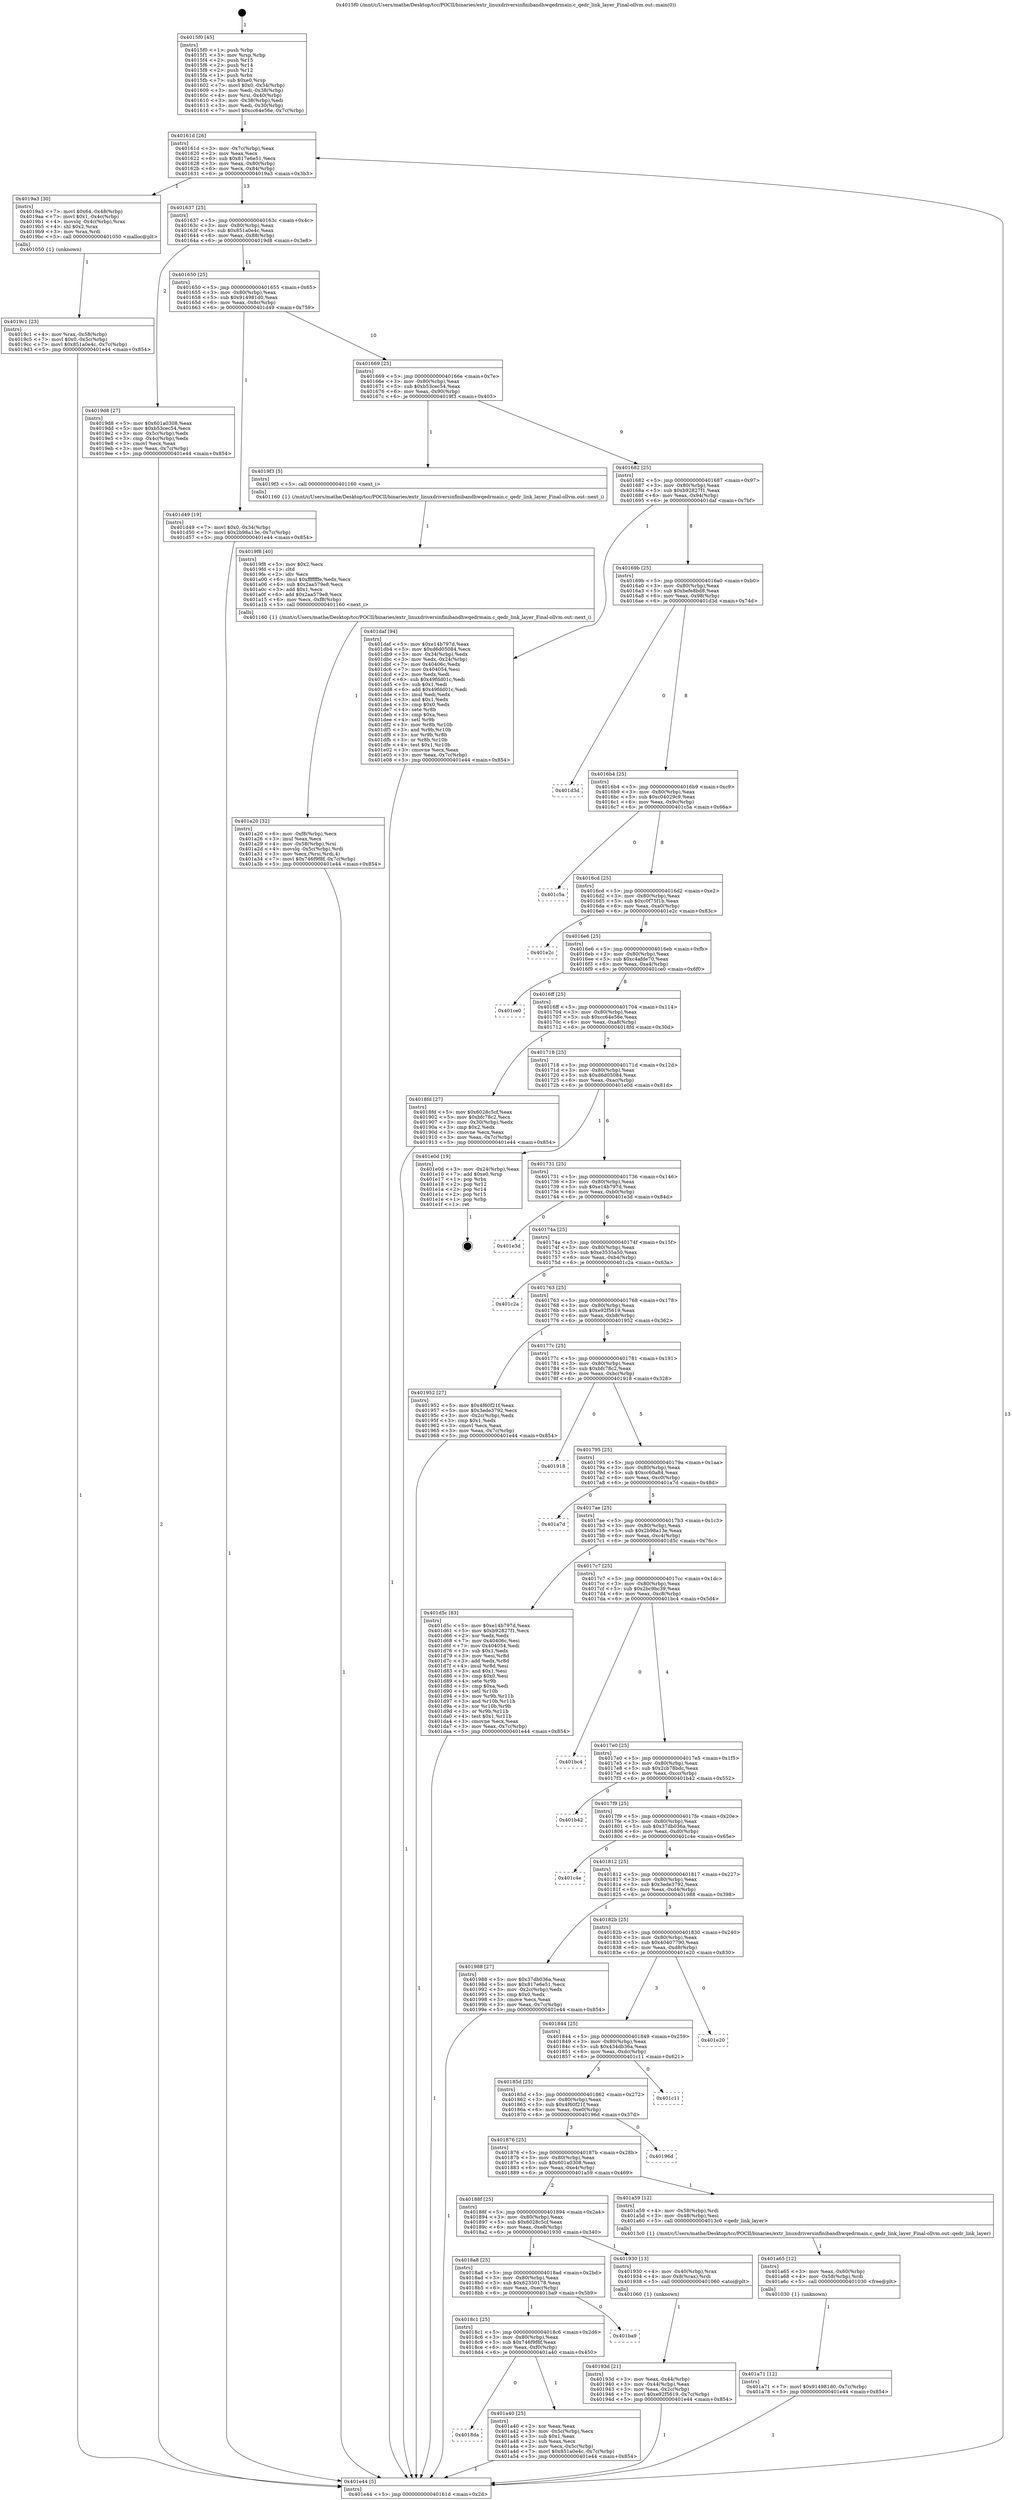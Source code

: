 digraph "0x4015f0" {
  label = "0x4015f0 (/mnt/c/Users/mathe/Desktop/tcc/POCII/binaries/extr_linuxdriversinfinibandhwqedrmain.c_qedr_link_layer_Final-ollvm.out::main(0))"
  labelloc = "t"
  node[shape=record]

  Entry [label="",width=0.3,height=0.3,shape=circle,fillcolor=black,style=filled]
  "0x40161d" [label="{
     0x40161d [26]\l
     | [instrs]\l
     &nbsp;&nbsp;0x40161d \<+3\>: mov -0x7c(%rbp),%eax\l
     &nbsp;&nbsp;0x401620 \<+2\>: mov %eax,%ecx\l
     &nbsp;&nbsp;0x401622 \<+6\>: sub $0x817e6e51,%ecx\l
     &nbsp;&nbsp;0x401628 \<+3\>: mov %eax,-0x80(%rbp)\l
     &nbsp;&nbsp;0x40162b \<+6\>: mov %ecx,-0x84(%rbp)\l
     &nbsp;&nbsp;0x401631 \<+6\>: je 00000000004019a3 \<main+0x3b3\>\l
  }"]
  "0x4019a3" [label="{
     0x4019a3 [30]\l
     | [instrs]\l
     &nbsp;&nbsp;0x4019a3 \<+7\>: movl $0x64,-0x48(%rbp)\l
     &nbsp;&nbsp;0x4019aa \<+7\>: movl $0x1,-0x4c(%rbp)\l
     &nbsp;&nbsp;0x4019b1 \<+4\>: movslq -0x4c(%rbp),%rax\l
     &nbsp;&nbsp;0x4019b5 \<+4\>: shl $0x2,%rax\l
     &nbsp;&nbsp;0x4019b9 \<+3\>: mov %rax,%rdi\l
     &nbsp;&nbsp;0x4019bc \<+5\>: call 0000000000401050 \<malloc@plt\>\l
     | [calls]\l
     &nbsp;&nbsp;0x401050 \{1\} (unknown)\l
  }"]
  "0x401637" [label="{
     0x401637 [25]\l
     | [instrs]\l
     &nbsp;&nbsp;0x401637 \<+5\>: jmp 000000000040163c \<main+0x4c\>\l
     &nbsp;&nbsp;0x40163c \<+3\>: mov -0x80(%rbp),%eax\l
     &nbsp;&nbsp;0x40163f \<+5\>: sub $0x851a0e4c,%eax\l
     &nbsp;&nbsp;0x401644 \<+6\>: mov %eax,-0x88(%rbp)\l
     &nbsp;&nbsp;0x40164a \<+6\>: je 00000000004019d8 \<main+0x3e8\>\l
  }"]
  Exit [label="",width=0.3,height=0.3,shape=circle,fillcolor=black,style=filled,peripheries=2]
  "0x4019d8" [label="{
     0x4019d8 [27]\l
     | [instrs]\l
     &nbsp;&nbsp;0x4019d8 \<+5\>: mov $0x601a0308,%eax\l
     &nbsp;&nbsp;0x4019dd \<+5\>: mov $0xb53cec54,%ecx\l
     &nbsp;&nbsp;0x4019e2 \<+3\>: mov -0x5c(%rbp),%edx\l
     &nbsp;&nbsp;0x4019e5 \<+3\>: cmp -0x4c(%rbp),%edx\l
     &nbsp;&nbsp;0x4019e8 \<+3\>: cmovl %ecx,%eax\l
     &nbsp;&nbsp;0x4019eb \<+3\>: mov %eax,-0x7c(%rbp)\l
     &nbsp;&nbsp;0x4019ee \<+5\>: jmp 0000000000401e44 \<main+0x854\>\l
  }"]
  "0x401650" [label="{
     0x401650 [25]\l
     | [instrs]\l
     &nbsp;&nbsp;0x401650 \<+5\>: jmp 0000000000401655 \<main+0x65\>\l
     &nbsp;&nbsp;0x401655 \<+3\>: mov -0x80(%rbp),%eax\l
     &nbsp;&nbsp;0x401658 \<+5\>: sub $0x914981d0,%eax\l
     &nbsp;&nbsp;0x40165d \<+6\>: mov %eax,-0x8c(%rbp)\l
     &nbsp;&nbsp;0x401663 \<+6\>: je 0000000000401d49 \<main+0x759\>\l
  }"]
  "0x401a71" [label="{
     0x401a71 [12]\l
     | [instrs]\l
     &nbsp;&nbsp;0x401a71 \<+7\>: movl $0x914981d0,-0x7c(%rbp)\l
     &nbsp;&nbsp;0x401a78 \<+5\>: jmp 0000000000401e44 \<main+0x854\>\l
  }"]
  "0x401d49" [label="{
     0x401d49 [19]\l
     | [instrs]\l
     &nbsp;&nbsp;0x401d49 \<+7\>: movl $0x0,-0x34(%rbp)\l
     &nbsp;&nbsp;0x401d50 \<+7\>: movl $0x2b98a13e,-0x7c(%rbp)\l
     &nbsp;&nbsp;0x401d57 \<+5\>: jmp 0000000000401e44 \<main+0x854\>\l
  }"]
  "0x401669" [label="{
     0x401669 [25]\l
     | [instrs]\l
     &nbsp;&nbsp;0x401669 \<+5\>: jmp 000000000040166e \<main+0x7e\>\l
     &nbsp;&nbsp;0x40166e \<+3\>: mov -0x80(%rbp),%eax\l
     &nbsp;&nbsp;0x401671 \<+5\>: sub $0xb53cec54,%eax\l
     &nbsp;&nbsp;0x401676 \<+6\>: mov %eax,-0x90(%rbp)\l
     &nbsp;&nbsp;0x40167c \<+6\>: je 00000000004019f3 \<main+0x403\>\l
  }"]
  "0x401a65" [label="{
     0x401a65 [12]\l
     | [instrs]\l
     &nbsp;&nbsp;0x401a65 \<+3\>: mov %eax,-0x60(%rbp)\l
     &nbsp;&nbsp;0x401a68 \<+4\>: mov -0x58(%rbp),%rdi\l
     &nbsp;&nbsp;0x401a6c \<+5\>: call 0000000000401030 \<free@plt\>\l
     | [calls]\l
     &nbsp;&nbsp;0x401030 \{1\} (unknown)\l
  }"]
  "0x4019f3" [label="{
     0x4019f3 [5]\l
     | [instrs]\l
     &nbsp;&nbsp;0x4019f3 \<+5\>: call 0000000000401160 \<next_i\>\l
     | [calls]\l
     &nbsp;&nbsp;0x401160 \{1\} (/mnt/c/Users/mathe/Desktop/tcc/POCII/binaries/extr_linuxdriversinfinibandhwqedrmain.c_qedr_link_layer_Final-ollvm.out::next_i)\l
  }"]
  "0x401682" [label="{
     0x401682 [25]\l
     | [instrs]\l
     &nbsp;&nbsp;0x401682 \<+5\>: jmp 0000000000401687 \<main+0x97\>\l
     &nbsp;&nbsp;0x401687 \<+3\>: mov -0x80(%rbp),%eax\l
     &nbsp;&nbsp;0x40168a \<+5\>: sub $0xb92827f1,%eax\l
     &nbsp;&nbsp;0x40168f \<+6\>: mov %eax,-0x94(%rbp)\l
     &nbsp;&nbsp;0x401695 \<+6\>: je 0000000000401daf \<main+0x7bf\>\l
  }"]
  "0x4018da" [label="{
     0x4018da\l
  }", style=dashed]
  "0x401daf" [label="{
     0x401daf [94]\l
     | [instrs]\l
     &nbsp;&nbsp;0x401daf \<+5\>: mov $0xe14b797d,%eax\l
     &nbsp;&nbsp;0x401db4 \<+5\>: mov $0xd6d05084,%ecx\l
     &nbsp;&nbsp;0x401db9 \<+3\>: mov -0x34(%rbp),%edx\l
     &nbsp;&nbsp;0x401dbc \<+3\>: mov %edx,-0x24(%rbp)\l
     &nbsp;&nbsp;0x401dbf \<+7\>: mov 0x40406c,%edx\l
     &nbsp;&nbsp;0x401dc6 \<+7\>: mov 0x404054,%esi\l
     &nbsp;&nbsp;0x401dcd \<+2\>: mov %edx,%edi\l
     &nbsp;&nbsp;0x401dcf \<+6\>: sub $0x49fdd01c,%edi\l
     &nbsp;&nbsp;0x401dd5 \<+3\>: sub $0x1,%edi\l
     &nbsp;&nbsp;0x401dd8 \<+6\>: add $0x49fdd01c,%edi\l
     &nbsp;&nbsp;0x401dde \<+3\>: imul %edi,%edx\l
     &nbsp;&nbsp;0x401de1 \<+3\>: and $0x1,%edx\l
     &nbsp;&nbsp;0x401de4 \<+3\>: cmp $0x0,%edx\l
     &nbsp;&nbsp;0x401de7 \<+4\>: sete %r8b\l
     &nbsp;&nbsp;0x401deb \<+3\>: cmp $0xa,%esi\l
     &nbsp;&nbsp;0x401dee \<+4\>: setl %r9b\l
     &nbsp;&nbsp;0x401df2 \<+3\>: mov %r8b,%r10b\l
     &nbsp;&nbsp;0x401df5 \<+3\>: and %r9b,%r10b\l
     &nbsp;&nbsp;0x401df8 \<+3\>: xor %r9b,%r8b\l
     &nbsp;&nbsp;0x401dfb \<+3\>: or %r8b,%r10b\l
     &nbsp;&nbsp;0x401dfe \<+4\>: test $0x1,%r10b\l
     &nbsp;&nbsp;0x401e02 \<+3\>: cmovne %ecx,%eax\l
     &nbsp;&nbsp;0x401e05 \<+3\>: mov %eax,-0x7c(%rbp)\l
     &nbsp;&nbsp;0x401e08 \<+5\>: jmp 0000000000401e44 \<main+0x854\>\l
  }"]
  "0x40169b" [label="{
     0x40169b [25]\l
     | [instrs]\l
     &nbsp;&nbsp;0x40169b \<+5\>: jmp 00000000004016a0 \<main+0xb0\>\l
     &nbsp;&nbsp;0x4016a0 \<+3\>: mov -0x80(%rbp),%eax\l
     &nbsp;&nbsp;0x4016a3 \<+5\>: sub $0xbefe8bd8,%eax\l
     &nbsp;&nbsp;0x4016a8 \<+6\>: mov %eax,-0x98(%rbp)\l
     &nbsp;&nbsp;0x4016ae \<+6\>: je 0000000000401d3d \<main+0x74d\>\l
  }"]
  "0x401a40" [label="{
     0x401a40 [25]\l
     | [instrs]\l
     &nbsp;&nbsp;0x401a40 \<+2\>: xor %eax,%eax\l
     &nbsp;&nbsp;0x401a42 \<+3\>: mov -0x5c(%rbp),%ecx\l
     &nbsp;&nbsp;0x401a45 \<+3\>: sub $0x1,%eax\l
     &nbsp;&nbsp;0x401a48 \<+2\>: sub %eax,%ecx\l
     &nbsp;&nbsp;0x401a4a \<+3\>: mov %ecx,-0x5c(%rbp)\l
     &nbsp;&nbsp;0x401a4d \<+7\>: movl $0x851a0e4c,-0x7c(%rbp)\l
     &nbsp;&nbsp;0x401a54 \<+5\>: jmp 0000000000401e44 \<main+0x854\>\l
  }"]
  "0x401d3d" [label="{
     0x401d3d\l
  }", style=dashed]
  "0x4016b4" [label="{
     0x4016b4 [25]\l
     | [instrs]\l
     &nbsp;&nbsp;0x4016b4 \<+5\>: jmp 00000000004016b9 \<main+0xc9\>\l
     &nbsp;&nbsp;0x4016b9 \<+3\>: mov -0x80(%rbp),%eax\l
     &nbsp;&nbsp;0x4016bc \<+5\>: sub $0xc04029c9,%eax\l
     &nbsp;&nbsp;0x4016c1 \<+6\>: mov %eax,-0x9c(%rbp)\l
     &nbsp;&nbsp;0x4016c7 \<+6\>: je 0000000000401c5a \<main+0x66a\>\l
  }"]
  "0x4018c1" [label="{
     0x4018c1 [25]\l
     | [instrs]\l
     &nbsp;&nbsp;0x4018c1 \<+5\>: jmp 00000000004018c6 \<main+0x2d6\>\l
     &nbsp;&nbsp;0x4018c6 \<+3\>: mov -0x80(%rbp),%eax\l
     &nbsp;&nbsp;0x4018c9 \<+5\>: sub $0x746f9f8f,%eax\l
     &nbsp;&nbsp;0x4018ce \<+6\>: mov %eax,-0xf0(%rbp)\l
     &nbsp;&nbsp;0x4018d4 \<+6\>: je 0000000000401a40 \<main+0x450\>\l
  }"]
  "0x401c5a" [label="{
     0x401c5a\l
  }", style=dashed]
  "0x4016cd" [label="{
     0x4016cd [25]\l
     | [instrs]\l
     &nbsp;&nbsp;0x4016cd \<+5\>: jmp 00000000004016d2 \<main+0xe2\>\l
     &nbsp;&nbsp;0x4016d2 \<+3\>: mov -0x80(%rbp),%eax\l
     &nbsp;&nbsp;0x4016d5 \<+5\>: sub $0xc0f75f1b,%eax\l
     &nbsp;&nbsp;0x4016da \<+6\>: mov %eax,-0xa0(%rbp)\l
     &nbsp;&nbsp;0x4016e0 \<+6\>: je 0000000000401e2c \<main+0x83c\>\l
  }"]
  "0x401ba9" [label="{
     0x401ba9\l
  }", style=dashed]
  "0x401e2c" [label="{
     0x401e2c\l
  }", style=dashed]
  "0x4016e6" [label="{
     0x4016e6 [25]\l
     | [instrs]\l
     &nbsp;&nbsp;0x4016e6 \<+5\>: jmp 00000000004016eb \<main+0xfb\>\l
     &nbsp;&nbsp;0x4016eb \<+3\>: mov -0x80(%rbp),%eax\l
     &nbsp;&nbsp;0x4016ee \<+5\>: sub $0xc4afde70,%eax\l
     &nbsp;&nbsp;0x4016f3 \<+6\>: mov %eax,-0xa4(%rbp)\l
     &nbsp;&nbsp;0x4016f9 \<+6\>: je 0000000000401ce0 \<main+0x6f0\>\l
  }"]
  "0x401a20" [label="{
     0x401a20 [32]\l
     | [instrs]\l
     &nbsp;&nbsp;0x401a20 \<+6\>: mov -0xf8(%rbp),%ecx\l
     &nbsp;&nbsp;0x401a26 \<+3\>: imul %eax,%ecx\l
     &nbsp;&nbsp;0x401a29 \<+4\>: mov -0x58(%rbp),%rsi\l
     &nbsp;&nbsp;0x401a2d \<+4\>: movslq -0x5c(%rbp),%rdi\l
     &nbsp;&nbsp;0x401a31 \<+3\>: mov %ecx,(%rsi,%rdi,4)\l
     &nbsp;&nbsp;0x401a34 \<+7\>: movl $0x746f9f8f,-0x7c(%rbp)\l
     &nbsp;&nbsp;0x401a3b \<+5\>: jmp 0000000000401e44 \<main+0x854\>\l
  }"]
  "0x401ce0" [label="{
     0x401ce0\l
  }", style=dashed]
  "0x4016ff" [label="{
     0x4016ff [25]\l
     | [instrs]\l
     &nbsp;&nbsp;0x4016ff \<+5\>: jmp 0000000000401704 \<main+0x114\>\l
     &nbsp;&nbsp;0x401704 \<+3\>: mov -0x80(%rbp),%eax\l
     &nbsp;&nbsp;0x401707 \<+5\>: sub $0xcc64e56e,%eax\l
     &nbsp;&nbsp;0x40170c \<+6\>: mov %eax,-0xa8(%rbp)\l
     &nbsp;&nbsp;0x401712 \<+6\>: je 00000000004018fd \<main+0x30d\>\l
  }"]
  "0x4019f8" [label="{
     0x4019f8 [40]\l
     | [instrs]\l
     &nbsp;&nbsp;0x4019f8 \<+5\>: mov $0x2,%ecx\l
     &nbsp;&nbsp;0x4019fd \<+1\>: cltd\l
     &nbsp;&nbsp;0x4019fe \<+2\>: idiv %ecx\l
     &nbsp;&nbsp;0x401a00 \<+6\>: imul $0xfffffffe,%edx,%ecx\l
     &nbsp;&nbsp;0x401a06 \<+6\>: sub $0x2aa579e8,%ecx\l
     &nbsp;&nbsp;0x401a0c \<+3\>: add $0x1,%ecx\l
     &nbsp;&nbsp;0x401a0f \<+6\>: add $0x2aa579e8,%ecx\l
     &nbsp;&nbsp;0x401a15 \<+6\>: mov %ecx,-0xf8(%rbp)\l
     &nbsp;&nbsp;0x401a1b \<+5\>: call 0000000000401160 \<next_i\>\l
     | [calls]\l
     &nbsp;&nbsp;0x401160 \{1\} (/mnt/c/Users/mathe/Desktop/tcc/POCII/binaries/extr_linuxdriversinfinibandhwqedrmain.c_qedr_link_layer_Final-ollvm.out::next_i)\l
  }"]
  "0x4018fd" [label="{
     0x4018fd [27]\l
     | [instrs]\l
     &nbsp;&nbsp;0x4018fd \<+5\>: mov $0x6028c5cf,%eax\l
     &nbsp;&nbsp;0x401902 \<+5\>: mov $0xbfc78c2,%ecx\l
     &nbsp;&nbsp;0x401907 \<+3\>: mov -0x30(%rbp),%edx\l
     &nbsp;&nbsp;0x40190a \<+3\>: cmp $0x2,%edx\l
     &nbsp;&nbsp;0x40190d \<+3\>: cmovne %ecx,%eax\l
     &nbsp;&nbsp;0x401910 \<+3\>: mov %eax,-0x7c(%rbp)\l
     &nbsp;&nbsp;0x401913 \<+5\>: jmp 0000000000401e44 \<main+0x854\>\l
  }"]
  "0x401718" [label="{
     0x401718 [25]\l
     | [instrs]\l
     &nbsp;&nbsp;0x401718 \<+5\>: jmp 000000000040171d \<main+0x12d\>\l
     &nbsp;&nbsp;0x40171d \<+3\>: mov -0x80(%rbp),%eax\l
     &nbsp;&nbsp;0x401720 \<+5\>: sub $0xd6d05084,%eax\l
     &nbsp;&nbsp;0x401725 \<+6\>: mov %eax,-0xac(%rbp)\l
     &nbsp;&nbsp;0x40172b \<+6\>: je 0000000000401e0d \<main+0x81d\>\l
  }"]
  "0x401e44" [label="{
     0x401e44 [5]\l
     | [instrs]\l
     &nbsp;&nbsp;0x401e44 \<+5\>: jmp 000000000040161d \<main+0x2d\>\l
  }"]
  "0x4015f0" [label="{
     0x4015f0 [45]\l
     | [instrs]\l
     &nbsp;&nbsp;0x4015f0 \<+1\>: push %rbp\l
     &nbsp;&nbsp;0x4015f1 \<+3\>: mov %rsp,%rbp\l
     &nbsp;&nbsp;0x4015f4 \<+2\>: push %r15\l
     &nbsp;&nbsp;0x4015f6 \<+2\>: push %r14\l
     &nbsp;&nbsp;0x4015f8 \<+2\>: push %r12\l
     &nbsp;&nbsp;0x4015fa \<+1\>: push %rbx\l
     &nbsp;&nbsp;0x4015fb \<+7\>: sub $0xe0,%rsp\l
     &nbsp;&nbsp;0x401602 \<+7\>: movl $0x0,-0x34(%rbp)\l
     &nbsp;&nbsp;0x401609 \<+3\>: mov %edi,-0x38(%rbp)\l
     &nbsp;&nbsp;0x40160c \<+4\>: mov %rsi,-0x40(%rbp)\l
     &nbsp;&nbsp;0x401610 \<+3\>: mov -0x38(%rbp),%edi\l
     &nbsp;&nbsp;0x401613 \<+3\>: mov %edi,-0x30(%rbp)\l
     &nbsp;&nbsp;0x401616 \<+7\>: movl $0xcc64e56e,-0x7c(%rbp)\l
  }"]
  "0x4019c1" [label="{
     0x4019c1 [23]\l
     | [instrs]\l
     &nbsp;&nbsp;0x4019c1 \<+4\>: mov %rax,-0x58(%rbp)\l
     &nbsp;&nbsp;0x4019c5 \<+7\>: movl $0x0,-0x5c(%rbp)\l
     &nbsp;&nbsp;0x4019cc \<+7\>: movl $0x851a0e4c,-0x7c(%rbp)\l
     &nbsp;&nbsp;0x4019d3 \<+5\>: jmp 0000000000401e44 \<main+0x854\>\l
  }"]
  "0x401e0d" [label="{
     0x401e0d [19]\l
     | [instrs]\l
     &nbsp;&nbsp;0x401e0d \<+3\>: mov -0x24(%rbp),%eax\l
     &nbsp;&nbsp;0x401e10 \<+7\>: add $0xe0,%rsp\l
     &nbsp;&nbsp;0x401e17 \<+1\>: pop %rbx\l
     &nbsp;&nbsp;0x401e18 \<+2\>: pop %r12\l
     &nbsp;&nbsp;0x401e1a \<+2\>: pop %r14\l
     &nbsp;&nbsp;0x401e1c \<+2\>: pop %r15\l
     &nbsp;&nbsp;0x401e1e \<+1\>: pop %rbp\l
     &nbsp;&nbsp;0x401e1f \<+1\>: ret\l
  }"]
  "0x401731" [label="{
     0x401731 [25]\l
     | [instrs]\l
     &nbsp;&nbsp;0x401731 \<+5\>: jmp 0000000000401736 \<main+0x146\>\l
     &nbsp;&nbsp;0x401736 \<+3\>: mov -0x80(%rbp),%eax\l
     &nbsp;&nbsp;0x401739 \<+5\>: sub $0xe14b797d,%eax\l
     &nbsp;&nbsp;0x40173e \<+6\>: mov %eax,-0xb0(%rbp)\l
     &nbsp;&nbsp;0x401744 \<+6\>: je 0000000000401e3d \<main+0x84d\>\l
  }"]
  "0x40193d" [label="{
     0x40193d [21]\l
     | [instrs]\l
     &nbsp;&nbsp;0x40193d \<+3\>: mov %eax,-0x44(%rbp)\l
     &nbsp;&nbsp;0x401940 \<+3\>: mov -0x44(%rbp),%eax\l
     &nbsp;&nbsp;0x401943 \<+3\>: mov %eax,-0x2c(%rbp)\l
     &nbsp;&nbsp;0x401946 \<+7\>: movl $0xe92f5619,-0x7c(%rbp)\l
     &nbsp;&nbsp;0x40194d \<+5\>: jmp 0000000000401e44 \<main+0x854\>\l
  }"]
  "0x401e3d" [label="{
     0x401e3d\l
  }", style=dashed]
  "0x40174a" [label="{
     0x40174a [25]\l
     | [instrs]\l
     &nbsp;&nbsp;0x40174a \<+5\>: jmp 000000000040174f \<main+0x15f\>\l
     &nbsp;&nbsp;0x40174f \<+3\>: mov -0x80(%rbp),%eax\l
     &nbsp;&nbsp;0x401752 \<+5\>: sub $0xe3535a50,%eax\l
     &nbsp;&nbsp;0x401757 \<+6\>: mov %eax,-0xb4(%rbp)\l
     &nbsp;&nbsp;0x40175d \<+6\>: je 0000000000401c2a \<main+0x63a\>\l
  }"]
  "0x4018a8" [label="{
     0x4018a8 [25]\l
     | [instrs]\l
     &nbsp;&nbsp;0x4018a8 \<+5\>: jmp 00000000004018ad \<main+0x2bd\>\l
     &nbsp;&nbsp;0x4018ad \<+3\>: mov -0x80(%rbp),%eax\l
     &nbsp;&nbsp;0x4018b0 \<+5\>: sub $0x62350178,%eax\l
     &nbsp;&nbsp;0x4018b5 \<+6\>: mov %eax,-0xec(%rbp)\l
     &nbsp;&nbsp;0x4018bb \<+6\>: je 0000000000401ba9 \<main+0x5b9\>\l
  }"]
  "0x401c2a" [label="{
     0x401c2a\l
  }", style=dashed]
  "0x401763" [label="{
     0x401763 [25]\l
     | [instrs]\l
     &nbsp;&nbsp;0x401763 \<+5\>: jmp 0000000000401768 \<main+0x178\>\l
     &nbsp;&nbsp;0x401768 \<+3\>: mov -0x80(%rbp),%eax\l
     &nbsp;&nbsp;0x40176b \<+5\>: sub $0xe92f5619,%eax\l
     &nbsp;&nbsp;0x401770 \<+6\>: mov %eax,-0xb8(%rbp)\l
     &nbsp;&nbsp;0x401776 \<+6\>: je 0000000000401952 \<main+0x362\>\l
  }"]
  "0x401930" [label="{
     0x401930 [13]\l
     | [instrs]\l
     &nbsp;&nbsp;0x401930 \<+4\>: mov -0x40(%rbp),%rax\l
     &nbsp;&nbsp;0x401934 \<+4\>: mov 0x8(%rax),%rdi\l
     &nbsp;&nbsp;0x401938 \<+5\>: call 0000000000401060 \<atoi@plt\>\l
     | [calls]\l
     &nbsp;&nbsp;0x401060 \{1\} (unknown)\l
  }"]
  "0x401952" [label="{
     0x401952 [27]\l
     | [instrs]\l
     &nbsp;&nbsp;0x401952 \<+5\>: mov $0x4f60f21f,%eax\l
     &nbsp;&nbsp;0x401957 \<+5\>: mov $0x3ede3792,%ecx\l
     &nbsp;&nbsp;0x40195c \<+3\>: mov -0x2c(%rbp),%edx\l
     &nbsp;&nbsp;0x40195f \<+3\>: cmp $0x1,%edx\l
     &nbsp;&nbsp;0x401962 \<+3\>: cmovl %ecx,%eax\l
     &nbsp;&nbsp;0x401965 \<+3\>: mov %eax,-0x7c(%rbp)\l
     &nbsp;&nbsp;0x401968 \<+5\>: jmp 0000000000401e44 \<main+0x854\>\l
  }"]
  "0x40177c" [label="{
     0x40177c [25]\l
     | [instrs]\l
     &nbsp;&nbsp;0x40177c \<+5\>: jmp 0000000000401781 \<main+0x191\>\l
     &nbsp;&nbsp;0x401781 \<+3\>: mov -0x80(%rbp),%eax\l
     &nbsp;&nbsp;0x401784 \<+5\>: sub $0xbfc78c2,%eax\l
     &nbsp;&nbsp;0x401789 \<+6\>: mov %eax,-0xbc(%rbp)\l
     &nbsp;&nbsp;0x40178f \<+6\>: je 0000000000401918 \<main+0x328\>\l
  }"]
  "0x40188f" [label="{
     0x40188f [25]\l
     | [instrs]\l
     &nbsp;&nbsp;0x40188f \<+5\>: jmp 0000000000401894 \<main+0x2a4\>\l
     &nbsp;&nbsp;0x401894 \<+3\>: mov -0x80(%rbp),%eax\l
     &nbsp;&nbsp;0x401897 \<+5\>: sub $0x6028c5cf,%eax\l
     &nbsp;&nbsp;0x40189c \<+6\>: mov %eax,-0xe8(%rbp)\l
     &nbsp;&nbsp;0x4018a2 \<+6\>: je 0000000000401930 \<main+0x340\>\l
  }"]
  "0x401918" [label="{
     0x401918\l
  }", style=dashed]
  "0x401795" [label="{
     0x401795 [25]\l
     | [instrs]\l
     &nbsp;&nbsp;0x401795 \<+5\>: jmp 000000000040179a \<main+0x1aa\>\l
     &nbsp;&nbsp;0x40179a \<+3\>: mov -0x80(%rbp),%eax\l
     &nbsp;&nbsp;0x40179d \<+5\>: sub $0xcc60a84,%eax\l
     &nbsp;&nbsp;0x4017a2 \<+6\>: mov %eax,-0xc0(%rbp)\l
     &nbsp;&nbsp;0x4017a8 \<+6\>: je 0000000000401a7d \<main+0x48d\>\l
  }"]
  "0x401a59" [label="{
     0x401a59 [12]\l
     | [instrs]\l
     &nbsp;&nbsp;0x401a59 \<+4\>: mov -0x58(%rbp),%rdi\l
     &nbsp;&nbsp;0x401a5d \<+3\>: mov -0x48(%rbp),%esi\l
     &nbsp;&nbsp;0x401a60 \<+5\>: call 00000000004013c0 \<qedr_link_layer\>\l
     | [calls]\l
     &nbsp;&nbsp;0x4013c0 \{1\} (/mnt/c/Users/mathe/Desktop/tcc/POCII/binaries/extr_linuxdriversinfinibandhwqedrmain.c_qedr_link_layer_Final-ollvm.out::qedr_link_layer)\l
  }"]
  "0x401a7d" [label="{
     0x401a7d\l
  }", style=dashed]
  "0x4017ae" [label="{
     0x4017ae [25]\l
     | [instrs]\l
     &nbsp;&nbsp;0x4017ae \<+5\>: jmp 00000000004017b3 \<main+0x1c3\>\l
     &nbsp;&nbsp;0x4017b3 \<+3\>: mov -0x80(%rbp),%eax\l
     &nbsp;&nbsp;0x4017b6 \<+5\>: sub $0x2b98a13e,%eax\l
     &nbsp;&nbsp;0x4017bb \<+6\>: mov %eax,-0xc4(%rbp)\l
     &nbsp;&nbsp;0x4017c1 \<+6\>: je 0000000000401d5c \<main+0x76c\>\l
  }"]
  "0x401876" [label="{
     0x401876 [25]\l
     | [instrs]\l
     &nbsp;&nbsp;0x401876 \<+5\>: jmp 000000000040187b \<main+0x28b\>\l
     &nbsp;&nbsp;0x40187b \<+3\>: mov -0x80(%rbp),%eax\l
     &nbsp;&nbsp;0x40187e \<+5\>: sub $0x601a0308,%eax\l
     &nbsp;&nbsp;0x401883 \<+6\>: mov %eax,-0xe4(%rbp)\l
     &nbsp;&nbsp;0x401889 \<+6\>: je 0000000000401a59 \<main+0x469\>\l
  }"]
  "0x401d5c" [label="{
     0x401d5c [83]\l
     | [instrs]\l
     &nbsp;&nbsp;0x401d5c \<+5\>: mov $0xe14b797d,%eax\l
     &nbsp;&nbsp;0x401d61 \<+5\>: mov $0xb92827f1,%ecx\l
     &nbsp;&nbsp;0x401d66 \<+2\>: xor %edx,%edx\l
     &nbsp;&nbsp;0x401d68 \<+7\>: mov 0x40406c,%esi\l
     &nbsp;&nbsp;0x401d6f \<+7\>: mov 0x404054,%edi\l
     &nbsp;&nbsp;0x401d76 \<+3\>: sub $0x1,%edx\l
     &nbsp;&nbsp;0x401d79 \<+3\>: mov %esi,%r8d\l
     &nbsp;&nbsp;0x401d7c \<+3\>: add %edx,%r8d\l
     &nbsp;&nbsp;0x401d7f \<+4\>: imul %r8d,%esi\l
     &nbsp;&nbsp;0x401d83 \<+3\>: and $0x1,%esi\l
     &nbsp;&nbsp;0x401d86 \<+3\>: cmp $0x0,%esi\l
     &nbsp;&nbsp;0x401d89 \<+4\>: sete %r9b\l
     &nbsp;&nbsp;0x401d8d \<+3\>: cmp $0xa,%edi\l
     &nbsp;&nbsp;0x401d90 \<+4\>: setl %r10b\l
     &nbsp;&nbsp;0x401d94 \<+3\>: mov %r9b,%r11b\l
     &nbsp;&nbsp;0x401d97 \<+3\>: and %r10b,%r11b\l
     &nbsp;&nbsp;0x401d9a \<+3\>: xor %r10b,%r9b\l
     &nbsp;&nbsp;0x401d9d \<+3\>: or %r9b,%r11b\l
     &nbsp;&nbsp;0x401da0 \<+4\>: test $0x1,%r11b\l
     &nbsp;&nbsp;0x401da4 \<+3\>: cmovne %ecx,%eax\l
     &nbsp;&nbsp;0x401da7 \<+3\>: mov %eax,-0x7c(%rbp)\l
     &nbsp;&nbsp;0x401daa \<+5\>: jmp 0000000000401e44 \<main+0x854\>\l
  }"]
  "0x4017c7" [label="{
     0x4017c7 [25]\l
     | [instrs]\l
     &nbsp;&nbsp;0x4017c7 \<+5\>: jmp 00000000004017cc \<main+0x1dc\>\l
     &nbsp;&nbsp;0x4017cc \<+3\>: mov -0x80(%rbp),%eax\l
     &nbsp;&nbsp;0x4017cf \<+5\>: sub $0x2bc9bc39,%eax\l
     &nbsp;&nbsp;0x4017d4 \<+6\>: mov %eax,-0xc8(%rbp)\l
     &nbsp;&nbsp;0x4017da \<+6\>: je 0000000000401bc4 \<main+0x5d4\>\l
  }"]
  "0x40196d" [label="{
     0x40196d\l
  }", style=dashed]
  "0x401bc4" [label="{
     0x401bc4\l
  }", style=dashed]
  "0x4017e0" [label="{
     0x4017e0 [25]\l
     | [instrs]\l
     &nbsp;&nbsp;0x4017e0 \<+5\>: jmp 00000000004017e5 \<main+0x1f5\>\l
     &nbsp;&nbsp;0x4017e5 \<+3\>: mov -0x80(%rbp),%eax\l
     &nbsp;&nbsp;0x4017e8 \<+5\>: sub $0x2cb78bdc,%eax\l
     &nbsp;&nbsp;0x4017ed \<+6\>: mov %eax,-0xcc(%rbp)\l
     &nbsp;&nbsp;0x4017f3 \<+6\>: je 0000000000401b42 \<main+0x552\>\l
  }"]
  "0x40185d" [label="{
     0x40185d [25]\l
     | [instrs]\l
     &nbsp;&nbsp;0x40185d \<+5\>: jmp 0000000000401862 \<main+0x272\>\l
     &nbsp;&nbsp;0x401862 \<+3\>: mov -0x80(%rbp),%eax\l
     &nbsp;&nbsp;0x401865 \<+5\>: sub $0x4f60f21f,%eax\l
     &nbsp;&nbsp;0x40186a \<+6\>: mov %eax,-0xe0(%rbp)\l
     &nbsp;&nbsp;0x401870 \<+6\>: je 000000000040196d \<main+0x37d\>\l
  }"]
  "0x401b42" [label="{
     0x401b42\l
  }", style=dashed]
  "0x4017f9" [label="{
     0x4017f9 [25]\l
     | [instrs]\l
     &nbsp;&nbsp;0x4017f9 \<+5\>: jmp 00000000004017fe \<main+0x20e\>\l
     &nbsp;&nbsp;0x4017fe \<+3\>: mov -0x80(%rbp),%eax\l
     &nbsp;&nbsp;0x401801 \<+5\>: sub $0x37db036a,%eax\l
     &nbsp;&nbsp;0x401806 \<+6\>: mov %eax,-0xd0(%rbp)\l
     &nbsp;&nbsp;0x40180c \<+6\>: je 0000000000401c4e \<main+0x65e\>\l
  }"]
  "0x401c11" [label="{
     0x401c11\l
  }", style=dashed]
  "0x401c4e" [label="{
     0x401c4e\l
  }", style=dashed]
  "0x401812" [label="{
     0x401812 [25]\l
     | [instrs]\l
     &nbsp;&nbsp;0x401812 \<+5\>: jmp 0000000000401817 \<main+0x227\>\l
     &nbsp;&nbsp;0x401817 \<+3\>: mov -0x80(%rbp),%eax\l
     &nbsp;&nbsp;0x40181a \<+5\>: sub $0x3ede3792,%eax\l
     &nbsp;&nbsp;0x40181f \<+6\>: mov %eax,-0xd4(%rbp)\l
     &nbsp;&nbsp;0x401825 \<+6\>: je 0000000000401988 \<main+0x398\>\l
  }"]
  "0x401844" [label="{
     0x401844 [25]\l
     | [instrs]\l
     &nbsp;&nbsp;0x401844 \<+5\>: jmp 0000000000401849 \<main+0x259\>\l
     &nbsp;&nbsp;0x401849 \<+3\>: mov -0x80(%rbp),%eax\l
     &nbsp;&nbsp;0x40184c \<+5\>: sub $0x434db36a,%eax\l
     &nbsp;&nbsp;0x401851 \<+6\>: mov %eax,-0xdc(%rbp)\l
     &nbsp;&nbsp;0x401857 \<+6\>: je 0000000000401c11 \<main+0x621\>\l
  }"]
  "0x401988" [label="{
     0x401988 [27]\l
     | [instrs]\l
     &nbsp;&nbsp;0x401988 \<+5\>: mov $0x37db036a,%eax\l
     &nbsp;&nbsp;0x40198d \<+5\>: mov $0x817e6e51,%ecx\l
     &nbsp;&nbsp;0x401992 \<+3\>: mov -0x2c(%rbp),%edx\l
     &nbsp;&nbsp;0x401995 \<+3\>: cmp $0x0,%edx\l
     &nbsp;&nbsp;0x401998 \<+3\>: cmove %ecx,%eax\l
     &nbsp;&nbsp;0x40199b \<+3\>: mov %eax,-0x7c(%rbp)\l
     &nbsp;&nbsp;0x40199e \<+5\>: jmp 0000000000401e44 \<main+0x854\>\l
  }"]
  "0x40182b" [label="{
     0x40182b [25]\l
     | [instrs]\l
     &nbsp;&nbsp;0x40182b \<+5\>: jmp 0000000000401830 \<main+0x240\>\l
     &nbsp;&nbsp;0x401830 \<+3\>: mov -0x80(%rbp),%eax\l
     &nbsp;&nbsp;0x401833 \<+5\>: sub $0x40407790,%eax\l
     &nbsp;&nbsp;0x401838 \<+6\>: mov %eax,-0xd8(%rbp)\l
     &nbsp;&nbsp;0x40183e \<+6\>: je 0000000000401e20 \<main+0x830\>\l
  }"]
  "0x401e20" [label="{
     0x401e20\l
  }", style=dashed]
  Entry -> "0x4015f0" [label=" 1"]
  "0x40161d" -> "0x4019a3" [label=" 1"]
  "0x40161d" -> "0x401637" [label=" 13"]
  "0x401e0d" -> Exit [label=" 1"]
  "0x401637" -> "0x4019d8" [label=" 2"]
  "0x401637" -> "0x401650" [label=" 11"]
  "0x401daf" -> "0x401e44" [label=" 1"]
  "0x401650" -> "0x401d49" [label=" 1"]
  "0x401650" -> "0x401669" [label=" 10"]
  "0x401d5c" -> "0x401e44" [label=" 1"]
  "0x401669" -> "0x4019f3" [label=" 1"]
  "0x401669" -> "0x401682" [label=" 9"]
  "0x401d49" -> "0x401e44" [label=" 1"]
  "0x401682" -> "0x401daf" [label=" 1"]
  "0x401682" -> "0x40169b" [label=" 8"]
  "0x401a71" -> "0x401e44" [label=" 1"]
  "0x40169b" -> "0x401d3d" [label=" 0"]
  "0x40169b" -> "0x4016b4" [label=" 8"]
  "0x401a65" -> "0x401a71" [label=" 1"]
  "0x4016b4" -> "0x401c5a" [label=" 0"]
  "0x4016b4" -> "0x4016cd" [label=" 8"]
  "0x401a40" -> "0x401e44" [label=" 1"]
  "0x4016cd" -> "0x401e2c" [label=" 0"]
  "0x4016cd" -> "0x4016e6" [label=" 8"]
  "0x4018c1" -> "0x4018da" [label=" 0"]
  "0x4016e6" -> "0x401ce0" [label=" 0"]
  "0x4016e6" -> "0x4016ff" [label=" 8"]
  "0x401a59" -> "0x401a65" [label=" 1"]
  "0x4016ff" -> "0x4018fd" [label=" 1"]
  "0x4016ff" -> "0x401718" [label=" 7"]
  "0x4018fd" -> "0x401e44" [label=" 1"]
  "0x4015f0" -> "0x40161d" [label=" 1"]
  "0x401e44" -> "0x40161d" [label=" 13"]
  "0x4018a8" -> "0x4018c1" [label=" 1"]
  "0x401718" -> "0x401e0d" [label=" 1"]
  "0x401718" -> "0x401731" [label=" 6"]
  "0x4018a8" -> "0x401ba9" [label=" 0"]
  "0x401731" -> "0x401e3d" [label=" 0"]
  "0x401731" -> "0x40174a" [label=" 6"]
  "0x4018c1" -> "0x401a40" [label=" 1"]
  "0x40174a" -> "0x401c2a" [label=" 0"]
  "0x40174a" -> "0x401763" [label=" 6"]
  "0x401a20" -> "0x401e44" [label=" 1"]
  "0x401763" -> "0x401952" [label=" 1"]
  "0x401763" -> "0x40177c" [label=" 5"]
  "0x4019f8" -> "0x401a20" [label=" 1"]
  "0x40177c" -> "0x401918" [label=" 0"]
  "0x40177c" -> "0x401795" [label=" 5"]
  "0x4019d8" -> "0x401e44" [label=" 2"]
  "0x401795" -> "0x401a7d" [label=" 0"]
  "0x401795" -> "0x4017ae" [label=" 5"]
  "0x4019c1" -> "0x401e44" [label=" 1"]
  "0x4017ae" -> "0x401d5c" [label=" 1"]
  "0x4017ae" -> "0x4017c7" [label=" 4"]
  "0x401988" -> "0x401e44" [label=" 1"]
  "0x4017c7" -> "0x401bc4" [label=" 0"]
  "0x4017c7" -> "0x4017e0" [label=" 4"]
  "0x401952" -> "0x401e44" [label=" 1"]
  "0x4017e0" -> "0x401b42" [label=" 0"]
  "0x4017e0" -> "0x4017f9" [label=" 4"]
  "0x401930" -> "0x40193d" [label=" 1"]
  "0x4017f9" -> "0x401c4e" [label=" 0"]
  "0x4017f9" -> "0x401812" [label=" 4"]
  "0x40188f" -> "0x4018a8" [label=" 1"]
  "0x401812" -> "0x401988" [label=" 1"]
  "0x401812" -> "0x40182b" [label=" 3"]
  "0x4019f3" -> "0x4019f8" [label=" 1"]
  "0x40182b" -> "0x401e20" [label=" 0"]
  "0x40182b" -> "0x401844" [label=" 3"]
  "0x40188f" -> "0x401930" [label=" 1"]
  "0x401844" -> "0x401c11" [label=" 0"]
  "0x401844" -> "0x40185d" [label=" 3"]
  "0x40193d" -> "0x401e44" [label=" 1"]
  "0x40185d" -> "0x40196d" [label=" 0"]
  "0x40185d" -> "0x401876" [label=" 3"]
  "0x4019a3" -> "0x4019c1" [label=" 1"]
  "0x401876" -> "0x401a59" [label=" 1"]
  "0x401876" -> "0x40188f" [label=" 2"]
}
